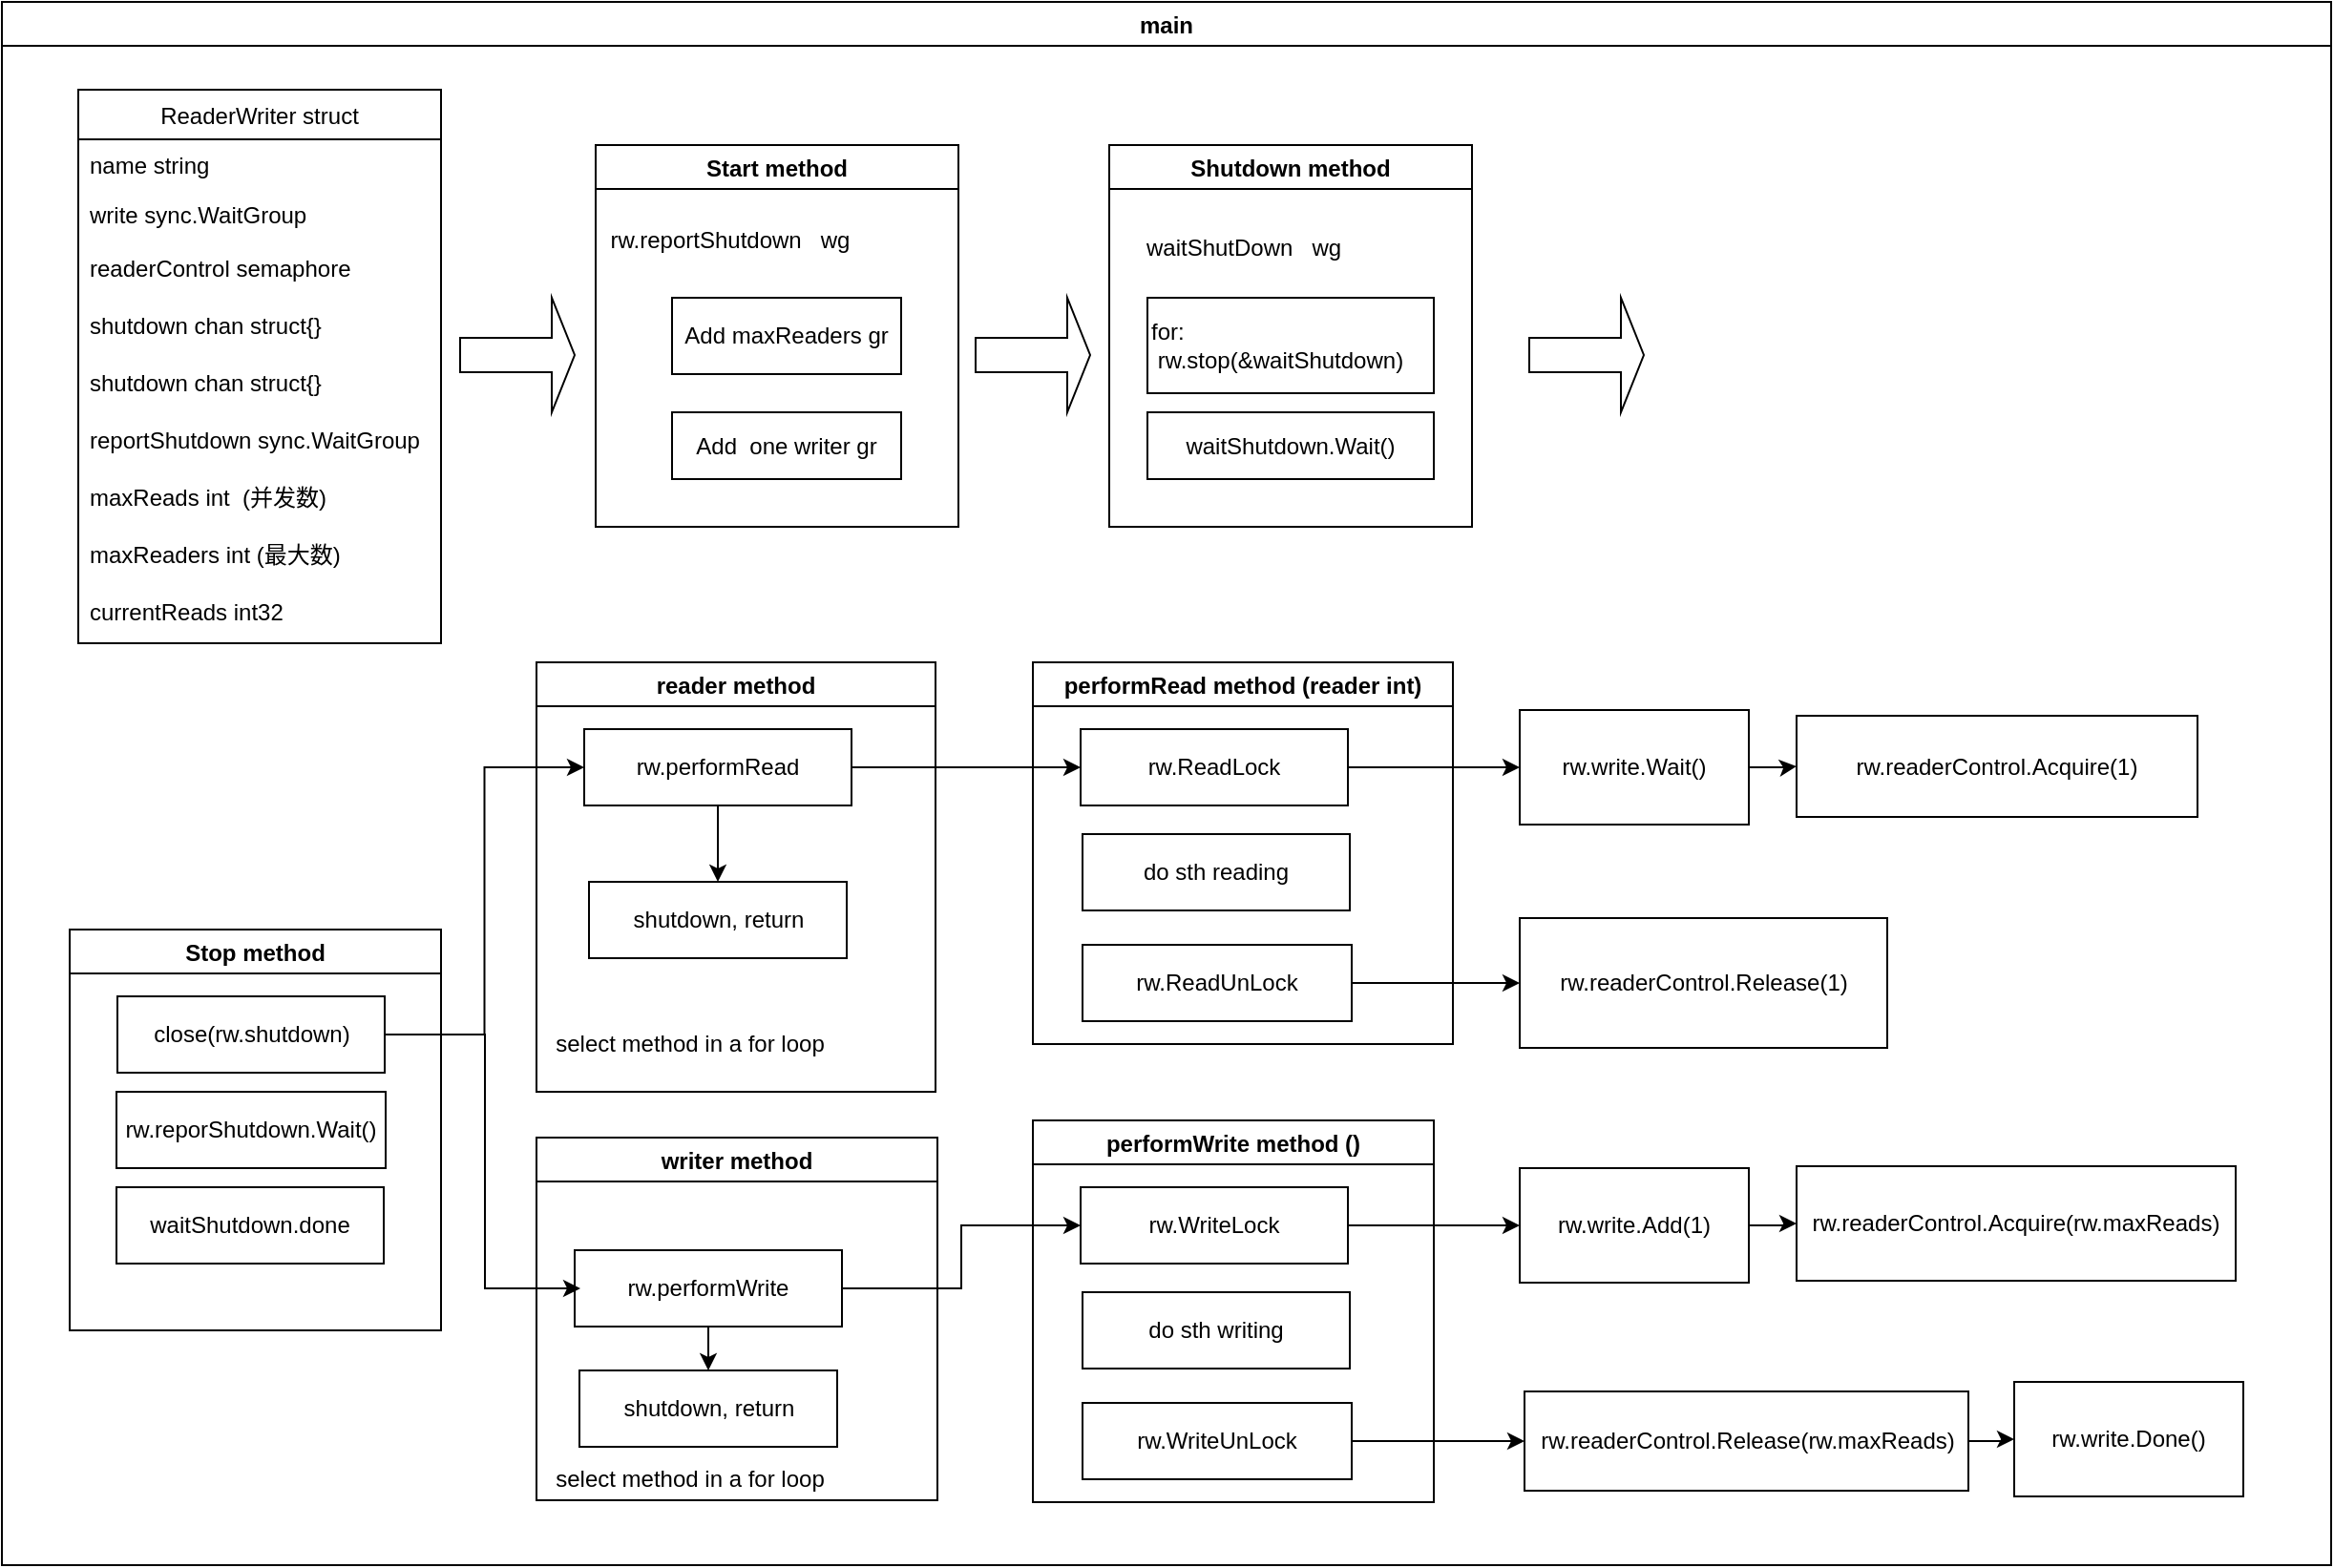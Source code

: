 <mxfile version="13.10.0" type="embed">
    <diagram id="rpb6bYrcBt89LahXuwdT" name="第 1 页">
        <mxGraphModel dx="2201" dy="790" grid="1" gridSize="10" guides="1" tooltips="1" connect="1" arrows="1" fold="1" page="1" pageScale="1" pageWidth="827" pageHeight="1169" math="0" shadow="0">
            <root>
                <mxCell id="0"/>
                <mxCell id="1" parent="0"/>
                <mxCell id="18" value="main" style="swimlane;" vertex="1" parent="1">
                    <mxGeometry x="-270" y="51" width="1220" height="819" as="geometry"/>
                </mxCell>
                <mxCell id="2" value="ReaderWriter struct" style="swimlane;fontStyle=0;childLayout=stackLayout;horizontal=1;startSize=26;fillColor=none;horizontalStack=0;resizeParent=1;resizeParentMax=0;resizeLast=0;collapsible=1;marginBottom=0;" vertex="1" parent="18">
                    <mxGeometry x="40" y="46" width="190" height="290" as="geometry"/>
                </mxCell>
                <mxCell id="3" value="name string" style="text;strokeColor=none;fillColor=none;align=left;verticalAlign=top;spacingLeft=4;spacingRight=4;overflow=hidden;rotatable=0;points=[[0,0.5],[1,0.5]];portConstraint=eastwest;" vertex="1" parent="2">
                    <mxGeometry y="26" width="190" height="26" as="geometry"/>
                </mxCell>
                <mxCell id="5" value="write sync.WaitGroup" style="text;strokeColor=none;fillColor=none;align=left;verticalAlign=top;spacingLeft=4;spacingRight=4;overflow=hidden;rotatable=0;points=[[0,0.5],[1,0.5]];portConstraint=eastwest;" vertex="1" parent="2">
                    <mxGeometry y="52" width="190" height="28" as="geometry"/>
                </mxCell>
                <mxCell id="6" value="readerControl semaphore&#10;" style="text;strokeColor=none;fillColor=none;align=left;verticalAlign=top;spacingLeft=4;spacingRight=4;overflow=hidden;rotatable=0;points=[[0,0.5],[1,0.5]];portConstraint=eastwest;" vertex="1" parent="2">
                    <mxGeometry y="80" width="190" height="30" as="geometry"/>
                </mxCell>
                <mxCell id="7" value="shutdown chan struct{}" style="text;strokeColor=none;fillColor=none;align=left;verticalAlign=top;spacingLeft=4;spacingRight=4;overflow=hidden;rotatable=0;points=[[0,0.5],[1,0.5]];portConstraint=eastwest;" vertex="1" parent="2">
                    <mxGeometry y="110" width="190" height="30" as="geometry"/>
                </mxCell>
                <mxCell id="8" value="shutdown chan struct{}" style="text;strokeColor=none;fillColor=none;align=left;verticalAlign=top;spacingLeft=4;spacingRight=4;overflow=hidden;rotatable=0;points=[[0,0.5],[1,0.5]];portConstraint=eastwest;" vertex="1" parent="2">
                    <mxGeometry y="140" width="190" height="30" as="geometry"/>
                </mxCell>
                <mxCell id="9" value="reportShutdown sync.WaitGroup" style="text;strokeColor=none;fillColor=none;align=left;verticalAlign=top;spacingLeft=4;spacingRight=4;overflow=hidden;rotatable=0;points=[[0,0.5],[1,0.5]];portConstraint=eastwest;" vertex="1" parent="2">
                    <mxGeometry y="170" width="190" height="30" as="geometry"/>
                </mxCell>
                <mxCell id="10" value="maxReads int  (并发数)" style="text;strokeColor=none;fillColor=none;align=left;verticalAlign=top;spacingLeft=4;spacingRight=4;overflow=hidden;rotatable=0;points=[[0,0.5],[1,0.5]];portConstraint=eastwest;" vertex="1" parent="2">
                    <mxGeometry y="200" width="190" height="30" as="geometry"/>
                </mxCell>
                <mxCell id="11" value="maxReaders int (最大数)" style="text;strokeColor=none;fillColor=none;align=left;verticalAlign=top;spacingLeft=4;spacingRight=4;overflow=hidden;rotatable=0;points=[[0,0.5],[1,0.5]];portConstraint=eastwest;" vertex="1" parent="2">
                    <mxGeometry y="230" width="190" height="30" as="geometry"/>
                </mxCell>
                <mxCell id="12" value="currentReads int32 " style="text;strokeColor=none;fillColor=none;align=left;verticalAlign=top;spacingLeft=4;spacingRight=4;overflow=hidden;rotatable=0;points=[[0,0.5],[1,0.5]];portConstraint=eastwest;" vertex="1" parent="2">
                    <mxGeometry y="260" width="190" height="30" as="geometry"/>
                </mxCell>
                <mxCell id="13" value="" style="shape=singleArrow;whiteSpace=wrap;html=1;" vertex="1" parent="18">
                    <mxGeometry x="240" y="155" width="60" height="60" as="geometry"/>
                </mxCell>
                <mxCell id="14" value="Start method" style="swimlane;" vertex="1" parent="18">
                    <mxGeometry x="311" y="75" width="190" height="200" as="geometry"/>
                </mxCell>
                <mxCell id="16" value="Add&amp;nbsp; one writer gr" style="whiteSpace=wrap;html=1;" vertex="1" parent="14">
                    <mxGeometry x="40" y="140" width="120" height="35" as="geometry"/>
                </mxCell>
                <mxCell id="15" value="Add maxReaders gr" style="whiteSpace=wrap;html=1;" vertex="1" parent="14">
                    <mxGeometry x="40" y="80" width="120" height="40" as="geometry"/>
                </mxCell>
                <mxCell id="17" value="rw.reportShutdown&amp;nbsp; &amp;nbsp;wg" style="text;html=1;align=center;verticalAlign=middle;resizable=0;points=[];autosize=1;" vertex="1" parent="14">
                    <mxGeometry y="40" width="140" height="20" as="geometry"/>
                </mxCell>
                <mxCell id="19" value="" style="shape=singleArrow;whiteSpace=wrap;html=1;" vertex="1" parent="18">
                    <mxGeometry x="510" y="155" width="60" height="60" as="geometry"/>
                </mxCell>
                <mxCell id="20" value="Shutdown method" style="swimlane;" vertex="1" parent="18">
                    <mxGeometry x="580" y="75" width="190" height="200" as="geometry"/>
                </mxCell>
                <mxCell id="21" value="waitShutdown.Wait()" style="whiteSpace=wrap;html=1;" vertex="1" parent="20">
                    <mxGeometry x="20" y="140" width="150" height="35" as="geometry"/>
                </mxCell>
                <mxCell id="22" value="for:&amp;nbsp; &amp;nbsp; &amp;nbsp; &amp;nbsp; &amp;nbsp; &amp;nbsp; &amp;nbsp; &amp;nbsp; &amp;nbsp;rw.stop(&amp;amp;waitShutdown)" style="whiteSpace=wrap;html=1;align=left;" vertex="1" parent="20">
                    <mxGeometry x="20" y="80" width="150" height="50" as="geometry"/>
                </mxCell>
                <mxCell id="23" value="waitShutDown&amp;nbsp; &amp;nbsp;wg" style="text;html=1;align=center;verticalAlign=middle;resizable=0;points=[];autosize=1;" vertex="1" parent="20">
                    <mxGeometry x="10" y="44" width="120" height="20" as="geometry"/>
                </mxCell>
                <mxCell id="25" value="Stop method" style="swimlane;" vertex="1" parent="18">
                    <mxGeometry x="35.5" y="486" width="194.5" height="210" as="geometry"/>
                </mxCell>
                <mxCell id="27" value="close(rw.shutdown)" style="whiteSpace=wrap;html=1;" vertex="1" parent="25">
                    <mxGeometry x="25" y="35" width="140" height="40" as="geometry"/>
                </mxCell>
                <mxCell id="30" value="rw.reporShutdown.Wait()" style="whiteSpace=wrap;html=1;" vertex="1" parent="25">
                    <mxGeometry x="24.5" y="85" width="141" height="40" as="geometry"/>
                </mxCell>
                <mxCell id="31" value="waitShutdown.done" style="whiteSpace=wrap;html=1;" vertex="1" parent="25">
                    <mxGeometry x="24.5" y="135" width="140" height="40" as="geometry"/>
                </mxCell>
                <mxCell id="42" value="" style="shape=singleArrow;whiteSpace=wrap;html=1;" vertex="1" parent="18">
                    <mxGeometry x="800" y="155" width="60" height="60" as="geometry"/>
                </mxCell>
                <mxCell id="47" value="reader method" style="swimlane;" vertex="1" parent="18">
                    <mxGeometry x="280" y="346" width="209" height="225" as="geometry"/>
                </mxCell>
                <mxCell id="48" value="rw.performRead" style="whiteSpace=wrap;html=1;" vertex="1" parent="47">
                    <mxGeometry x="25" y="35" width="140" height="40" as="geometry"/>
                </mxCell>
                <mxCell id="49" value="shutdown, return" style="whiteSpace=wrap;html=1;" vertex="1" parent="47">
                    <mxGeometry x="27.5" y="115" width="135" height="40" as="geometry"/>
                </mxCell>
                <mxCell id="55" value="select method in a for loop" style="text;html=1;align=center;verticalAlign=middle;resizable=0;points=[];autosize=1;" vertex="1" parent="47">
                    <mxGeometry y="190" width="160" height="20" as="geometry"/>
                </mxCell>
                <mxCell id="57" value="" style="edgeStyle=orthogonalEdgeStyle;rounded=0;orthogonalLoop=1;jettySize=auto;html=1;entryX=0.5;entryY=0;entryDx=0;entryDy=0;" edge="1" parent="47" source="48" target="49">
                    <mxGeometry relative="1" as="geometry">
                        <mxPoint x="154" y="120" as="targetPoint"/>
                    </mxGeometry>
                </mxCell>
                <mxCell id="53" value="" style="edgeStyle=orthogonalEdgeStyle;rounded=0;orthogonalLoop=1;jettySize=auto;html=1;entryX=0;entryY=0.5;entryDx=0;entryDy=0;" edge="1" parent="18" source="27" target="48">
                    <mxGeometry relative="1" as="geometry">
                        <mxPoint x="295" y="401" as="targetPoint"/>
                    </mxGeometry>
                </mxCell>
                <mxCell id="58" value="performRead method (reader int)" style="swimlane;" vertex="1" parent="18">
                    <mxGeometry x="540" y="346" width="220" height="200" as="geometry"/>
                </mxCell>
                <mxCell id="59" value="rw.ReadLock" style="whiteSpace=wrap;html=1;" vertex="1" parent="58">
                    <mxGeometry x="25" y="35" width="140" height="40" as="geometry"/>
                </mxCell>
                <mxCell id="60" value="rw.ReadUnLock" style="whiteSpace=wrap;html=1;" vertex="1" parent="58">
                    <mxGeometry x="26" y="148" width="141" height="40" as="geometry"/>
                </mxCell>
                <mxCell id="66" value="do sth reading" style="whiteSpace=wrap;html=1;" vertex="1" parent="58">
                    <mxGeometry x="26" y="90" width="140" height="40" as="geometry"/>
                </mxCell>
                <mxCell id="63" value="" style="edgeStyle=orthogonalEdgeStyle;rounded=0;orthogonalLoop=1;jettySize=auto;html=1;entryX=0;entryY=0.5;entryDx=0;entryDy=0;" edge="1" parent="18" source="48" target="59">
                    <mxGeometry relative="1" as="geometry">
                        <mxPoint x="525" y="401" as="targetPoint"/>
                    </mxGeometry>
                </mxCell>
                <mxCell id="68" value="writer method" style="swimlane;startSize=23;" vertex="1" parent="18">
                    <mxGeometry x="280" y="595" width="210" height="190" as="geometry"/>
                </mxCell>
                <mxCell id="69" value="rw.performWrite" style="whiteSpace=wrap;html=1;" vertex="1" parent="68">
                    <mxGeometry x="20" y="59" width="140" height="40" as="geometry"/>
                </mxCell>
                <mxCell id="70" value="shutdown, return" style="whiteSpace=wrap;html=1;" vertex="1" parent="68">
                    <mxGeometry x="22.5" y="122" width="135" height="40" as="geometry"/>
                </mxCell>
                <mxCell id="72" value="" style="edgeStyle=orthogonalEdgeStyle;rounded=0;orthogonalLoop=1;jettySize=auto;html=1;entryX=0.5;entryY=0;entryDx=0;entryDy=0;" edge="1" parent="68" source="69" target="70">
                    <mxGeometry relative="1" as="geometry">
                        <mxPoint x="154" y="86" as="targetPoint"/>
                    </mxGeometry>
                </mxCell>
                <mxCell id="99" value="select method in a for loop" style="text;html=1;align=center;verticalAlign=middle;resizable=0;points=[];autosize=1;" vertex="1" parent="68">
                    <mxGeometry y="169" width="160" height="20" as="geometry"/>
                </mxCell>
                <mxCell id="74" value="" style="edgeStyle=orthogonalEdgeStyle;rounded=0;orthogonalLoop=1;jettySize=auto;html=1;entryX=0;entryY=0.5;entryDx=0;entryDy=0;" edge="1" parent="18">
                    <mxGeometry relative="1" as="geometry">
                        <mxPoint x="203.5" y="541" as="sourcePoint"/>
                        <mxPoint x="303" y="674" as="targetPoint"/>
                        <Array as="points">
                            <mxPoint x="253" y="541"/>
                            <mxPoint x="253" y="674"/>
                        </Array>
                    </mxGeometry>
                </mxCell>
                <mxCell id="75" value="performWrite method ()" style="swimlane;" vertex="1" parent="18">
                    <mxGeometry x="540" y="586" width="210" height="200" as="geometry"/>
                </mxCell>
                <mxCell id="76" value="rw.WriteLock" style="whiteSpace=wrap;html=1;" vertex="1" parent="75">
                    <mxGeometry x="25" y="35" width="140" height="40" as="geometry"/>
                </mxCell>
                <mxCell id="77" value="rw.WriteUnLock" style="whiteSpace=wrap;html=1;" vertex="1" parent="75">
                    <mxGeometry x="26" y="148" width="141" height="40" as="geometry"/>
                </mxCell>
                <mxCell id="78" value="do sth writing" style="whiteSpace=wrap;html=1;" vertex="1" parent="75">
                    <mxGeometry x="26" y="90" width="140" height="40" as="geometry"/>
                </mxCell>
                <mxCell id="79" value="" style="edgeStyle=orthogonalEdgeStyle;rounded=0;orthogonalLoop=1;jettySize=auto;html=1;entryX=0;entryY=0.5;entryDx=0;entryDy=0;exitX=1;exitY=0.5;exitDx=0;exitDy=0;" edge="1" parent="18" target="76" source="69">
                    <mxGeometry relative="1" as="geometry">
                        <mxPoint x="445" y="641" as="sourcePoint"/>
                        <mxPoint x="795" y="591" as="targetPoint"/>
                    </mxGeometry>
                </mxCell>
                <mxCell id="82" value="rw.readerControl.Acquire(1)" style="whiteSpace=wrap;html=1;" vertex="1" parent="18">
                    <mxGeometry x="940" y="374" width="210" height="53" as="geometry"/>
                </mxCell>
                <mxCell id="93" value="rw.readerControl.Acquire(rw.maxReads)" style="whiteSpace=wrap;html=1;" vertex="1" parent="18">
                    <mxGeometry x="940" y="610" width="230" height="60" as="geometry"/>
                </mxCell>
                <mxCell id="97" value="rw.write.Done()" style="whiteSpace=wrap;html=1;" vertex="1" parent="18">
                    <mxGeometry x="1054" y="723" width="120" height="60" as="geometry"/>
                </mxCell>
                <mxCell id="83" value="" style="edgeStyle=orthogonalEdgeStyle;rounded=0;orthogonalLoop=1;jettySize=auto;html=1;" edge="1" parent="1" source="80" target="82">
                    <mxGeometry relative="1" as="geometry"/>
                </mxCell>
                <mxCell id="80" value="rw.write.Wait()" style="whiteSpace=wrap;html=1;" vertex="1" parent="1">
                    <mxGeometry x="525" y="422" width="120" height="60" as="geometry"/>
                </mxCell>
                <mxCell id="81" value="" style="edgeStyle=orthogonalEdgeStyle;rounded=0;orthogonalLoop=1;jettySize=auto;html=1;" edge="1" parent="1" source="59" target="80">
                    <mxGeometry relative="1" as="geometry"/>
                </mxCell>
                <mxCell id="85" value="&lt;span&gt;rw.readerControl.Release(1)&lt;/span&gt;" style="whiteSpace=wrap;html=1;" vertex="1" parent="1">
                    <mxGeometry x="525" y="531" width="192.5" height="68" as="geometry"/>
                </mxCell>
                <mxCell id="86" value="" style="edgeStyle=orthogonalEdgeStyle;rounded=0;orthogonalLoop=1;jettySize=auto;html=1;" edge="1" parent="1" source="60" target="85">
                    <mxGeometry relative="1" as="geometry"/>
                </mxCell>
                <mxCell id="94" value="" style="edgeStyle=orthogonalEdgeStyle;rounded=0;orthogonalLoop=1;jettySize=auto;html=1;" edge="1" parent="1" source="91" target="93">
                    <mxGeometry relative="1" as="geometry"/>
                </mxCell>
                <mxCell id="91" value="rw.write.Add(1)" style="whiteSpace=wrap;html=1;" vertex="1" parent="1">
                    <mxGeometry x="525" y="662" width="120" height="60" as="geometry"/>
                </mxCell>
                <mxCell id="92" value="" style="edgeStyle=orthogonalEdgeStyle;rounded=0;orthogonalLoop=1;jettySize=auto;html=1;" edge="1" parent="1" source="76" target="91">
                    <mxGeometry relative="1" as="geometry"/>
                </mxCell>
                <mxCell id="98" value="" style="edgeStyle=orthogonalEdgeStyle;rounded=0;orthogonalLoop=1;jettySize=auto;html=1;" edge="1" parent="1" source="95" target="97">
                    <mxGeometry relative="1" as="geometry"/>
                </mxCell>
                <mxCell id="95" value="&lt;span&gt;rw.readerControl.Release(rw.maxReads)&lt;/span&gt;" style="whiteSpace=wrap;html=1;" vertex="1" parent="1">
                    <mxGeometry x="527.5" y="779" width="232.5" height="52" as="geometry"/>
                </mxCell>
                <mxCell id="96" value="" style="edgeStyle=orthogonalEdgeStyle;rounded=0;orthogonalLoop=1;jettySize=auto;html=1;" edge="1" parent="1" source="77" target="95">
                    <mxGeometry relative="1" as="geometry"/>
                </mxCell>
            </root>
        </mxGraphModel>
    </diagram>
</mxfile>
